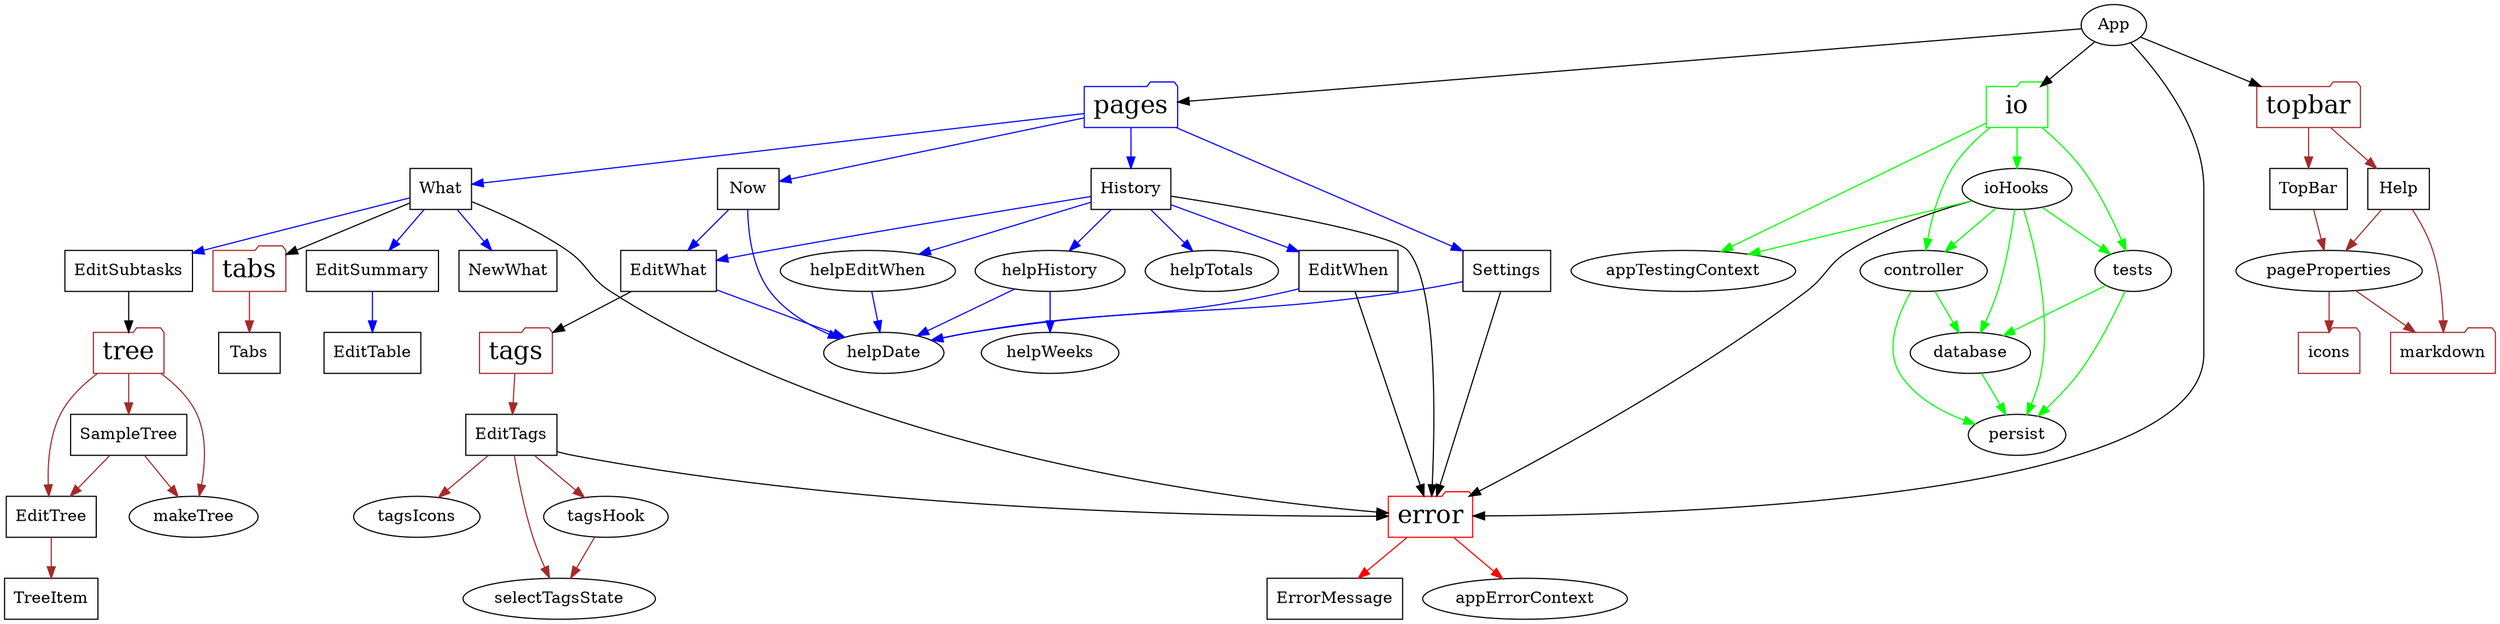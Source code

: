 digraph SRC {
  "App" -> {"error" "io" "pages" "topbar"};

  "error" [shape=folder, color=red, fontsize="22pt"];
  "io" [shape=folder, color=green, fontsize="22pt"];
  "pages" [shape=folder, color=blue, fontsize="22pt"];
  "tabs" [shape=folder, color=brown, fontsize="22pt"];
  "tags" [shape=folder, color=brown, fontsize="22pt"];
  "topbar" [shape=folder, color=brown, fontsize="22pt"];
  "tree" [shape=folder, color=brown, fontsize="22pt"];
  "icons" [shape=folder, color=brown];
  "markdown" [shape=folder, color=brown];
  
  "error" -> {"ErrorMessage" "appErrorContext"} [color=red];
  "ErrorMessage" [shape=rect];
  "ErrorMessage" -> {};
  "appErrorContext" -> {};

  "io" -> {"controller" "ioHooks" "tests" "appTestingContext"} [color=green];
  "controller" -> {"persist" "database"} [color=green];
  "database" -> {"persist"} [color=green];
  "ioHooks" -> {"controller" "database" "persist" "tests" "appTestingContext"} [color=green];
  "ioHooks" -> {"error"};
  "tests" -> {"database" "persist"} [color=green];
  "persist" -> {}
  "appTestingContext" -> {};


  "pages" -> {"Now" "What" "History" "Settings"} [color=blue];
  "Now" [shape=rect];
  "What" [shape=rect];
  "History" [shape=rect];
  "Settings" [shape=rect];
  "EditWhat" [shape=rect];
  "EditWhen" [shape=rect];
  "EditTable" [shape=rect];
  "EditSummary" [shape=rect];
  "EditSubtasks" [shape=rect];
  "NewWhat" [shape=rect];
  "helpDate" -> {};
  "helpWeeks" -> {};
  "helpTotals" -> {};
  "Now" -> {"helpDate" "EditWhat"} [color=blue];
  "What" -> {"tabs" "error"};
  "What" -> {"NewWhat" "EditSummary" "EditSubtasks"} [color=blue];
  "EditSummary" -> {"EditTable"} [color=blue];
  "EditSubtasks" -> {"tree"};
  "History" -> {"helpHistory" "helpTotals" "EditWhat" "EditWhen" "helpEditWhen"} [color=blue];
  "History" -> {"error"};
  "Settings" -> {"helpDate"} [color=blue];
  "Settings" -> {"error"};
  "helpHistory" -> {"helpWeeks" "helpDate"} [color=blue];
  "helpEditWhen" -> {"helpDate"} [color=blue];
  "EditWhat" -> {"helpDate"} [color=blue]
  "EditWhat" -> {"tags"};
  "EditWhen" -> {"helpDate"} [color=blue]
  "EditWhen" -> {"error"}


  "tabs" -> {"Tabs"} [color=brown];
  "Tabs" [shape=rect];
  "Tabs" -> {};

  "tree" -> {"EditTree" "SampleTree" "makeTree"} [color=brown];
  "EditTree" [shape=rect];
  "SampleTree" [shape=rect];
  "TreeItem" [shape=rect];
  "EditTree" -> {"TreeItem"} [color=brown];
  "SampleTree" -> {"EditTree" "makeTree"} [color=brown];

  "tags" -> {"EditTags"} [color=brown];
  "EditTags" [shape=rect];
  "EditTags" -> {"selectTagsState" "tagsHook" "tagsIcons"} [color=brown];
  "EditTags" -> {"error"};
  "tagsHook" -> {"selectTagsState"} [color=brown];
  "tagsIcons" -> {};

  "topbar" -> {"TopBar" "Help"} [color=brown];
  "TopBar" [shape=rect];
  "Help" [shape=rect];
  "TopBar" -> {"pageProperties"} [color=brown];
  "pageProperties" -> {"markdown" "icons"} [color=brown];
  "Help" -> {"markdown" "pageProperties"} [color=brown];
}
